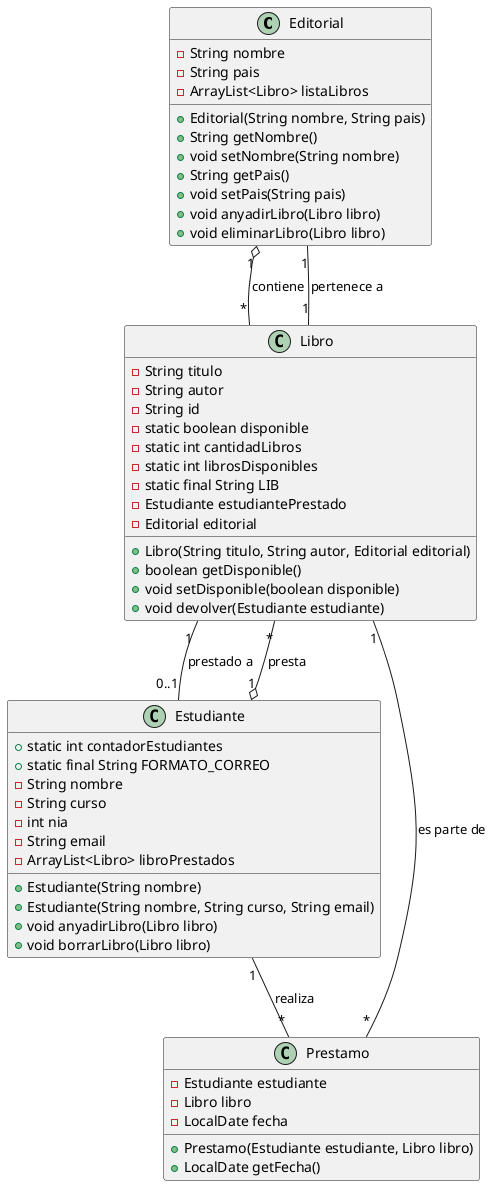 
@startuml

class Editorial {
    - String nombre
    - String pais
    - ArrayList<Libro> listaLibros
    + Editorial(String nombre, String pais)
    + String getNombre()
    + void setNombre(String nombre)
    + String getPais()
    + void setPais(String pais)
    + void anyadirLibro(Libro libro)
    + void eliminarLibro(Libro libro)
}

class Estudiante {
    + static int contadorEstudiantes
    + static final String FORMATO_CORREO
    - String nombre
    - String curso
    - int nia
    - String email
    - ArrayList<Libro> libroPrestados
    + Estudiante(String nombre)
    + Estudiante(String nombre, String curso, String email)
    + void anyadirLibro(Libro libro)
    + void borrarLibro(Libro libro)
}

class Libro {
    - String titulo
    - String autor
    - String id
    - static boolean disponible
    - static int cantidadLibros
    - static int librosDisponibles
    - static final String LIB
    - Estudiante estudiantePrestado
    - Editorial editorial
    + Libro(String titulo, String autor, Editorial editorial)
    + boolean getDisponible()
    + void setDisponible(boolean disponible)
    + void devolver(Estudiante estudiante)
}

class Prestamo {
    - Estudiante estudiante
    - Libro libro
    - LocalDate fecha
    + Prestamo(Estudiante estudiante, Libro libro)
    + LocalDate getFecha()
}

Editorial "1" o-- "*" Libro : contiene
Estudiante "1" o-- "*" Libro : presta
Libro "1" -- "1" Editorial : pertenece a
Libro "1" -- "0..1" Estudiante : prestado a
Estudiante "1" -- "*" Prestamo : realiza
Libro "1" -- "*" Prestamo : es parte de
@enduml

